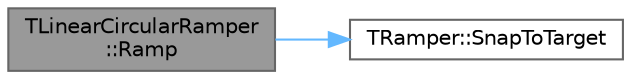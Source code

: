 digraph "TLinearCircularRamper::Ramp"
{
 // INTERACTIVE_SVG=YES
 // LATEX_PDF_SIZE
  bgcolor="transparent";
  edge [fontname=Helvetica,fontsize=10,labelfontname=Helvetica,labelfontsize=10];
  node [fontname=Helvetica,fontsize=10,shape=box,height=0.2,width=0.4];
  rankdir="LR";
  Node1 [id="Node000001",label="TLinearCircularRamper\l::Ramp",height=0.2,width=0.4,color="gray40", fillcolor="grey60", style="filled", fontcolor="black",tooltip=" "];
  Node1 -> Node2 [id="edge1_Node000001_Node000002",color="steelblue1",style="solid",tooltip=" "];
  Node2 [id="Node000002",label="TRamper::SnapToTarget",height=0.2,width=0.4,color="grey40", fillcolor="white", style="filled",URL="$db/dbf/classTRamper.html#ad7e624dad554d9ac0d85da236040d9c9",tooltip=" "];
}
